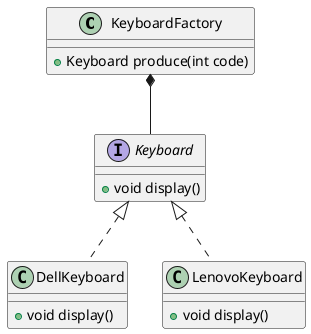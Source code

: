 @startuml

KeyboardFactory *-- Keyboard

interface Keyboard {
  +void display()
}

class DellKeyboard implements Keyboard {
  +void display()
}

class LenovoKeyboard implements Keyboard {
  +void display()
}

class KeyboardFactory {
  +Keyboard produce(int code)
}

@enduml
